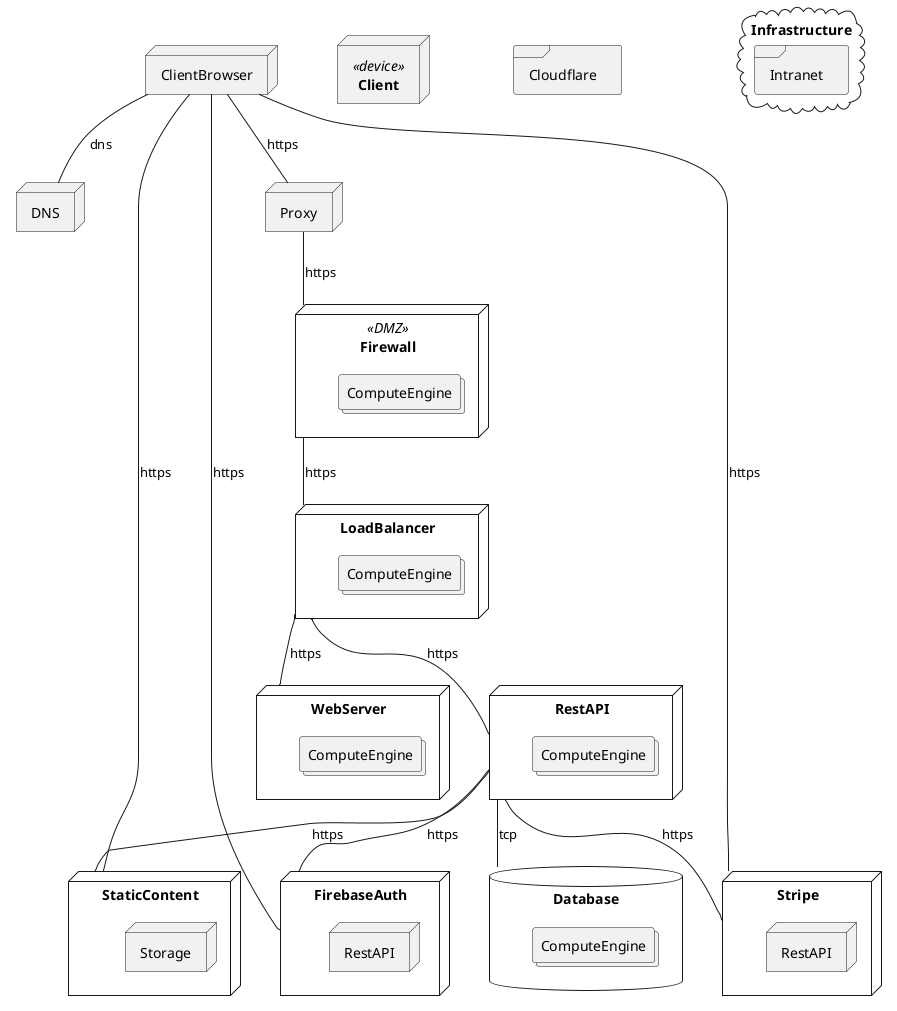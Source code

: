 @startuml

' Client to Infrastructure
ClientBrowser -- StaticContent : https
ClientBrowser -- DNS : dns
ClientBrowser -- Proxy : https
ClientBrowser -- FirebaseAuth : https
ClientBrowser -- Stripe : https
Proxy -- Firewall : https
' Infrastructure comunications
Firewall -- LoadBalancer : https
LoadBalancer -- RestAPI : https
LoadBalancer -- WebServer : https
' TODO: Don't really know about this???
RestAPI -- Database : tcp
' Infrastructure to external
RestAPI -- FirebaseAuth : https
RestAPI -- Stripe : https
RestAPI -- StaticContent : https


' A Client of the application's interactions with the system
node <b>Client</b> <<device>> as Client {
    node <<browser>> as ClientBrowser {
        
    }
}

cloud Infrastructure {
    node Firewall <<DMZ>> {
        collections ComputeEngine as FirewallCE
    }

    frame Intranet {
        node LoadBalancer {
            collections ComputeEngine as LoadBalancerCE
        }

        node RestAPI {
            collections ComputeEngine as RestAPICE
        }

        node WebServer {
            collections ComputeEngine as WebServerCE
        }

        database Database {
            collections ComputeEngine as DatabaseCE
        }
    }
}

frame Cloudflare {
    node DNS {
    }

    node Proxy {
    }
}

' Our authentication provider
node FirebaseAuth {
    node RestAPI as FirebaseRestAPI {

    }
}

' Our banking provider
node Stripe {
    node RestAPI as StripeRestAPI {

    }
}

node StaticContent {
    node Storage {
    }
}


@enduml